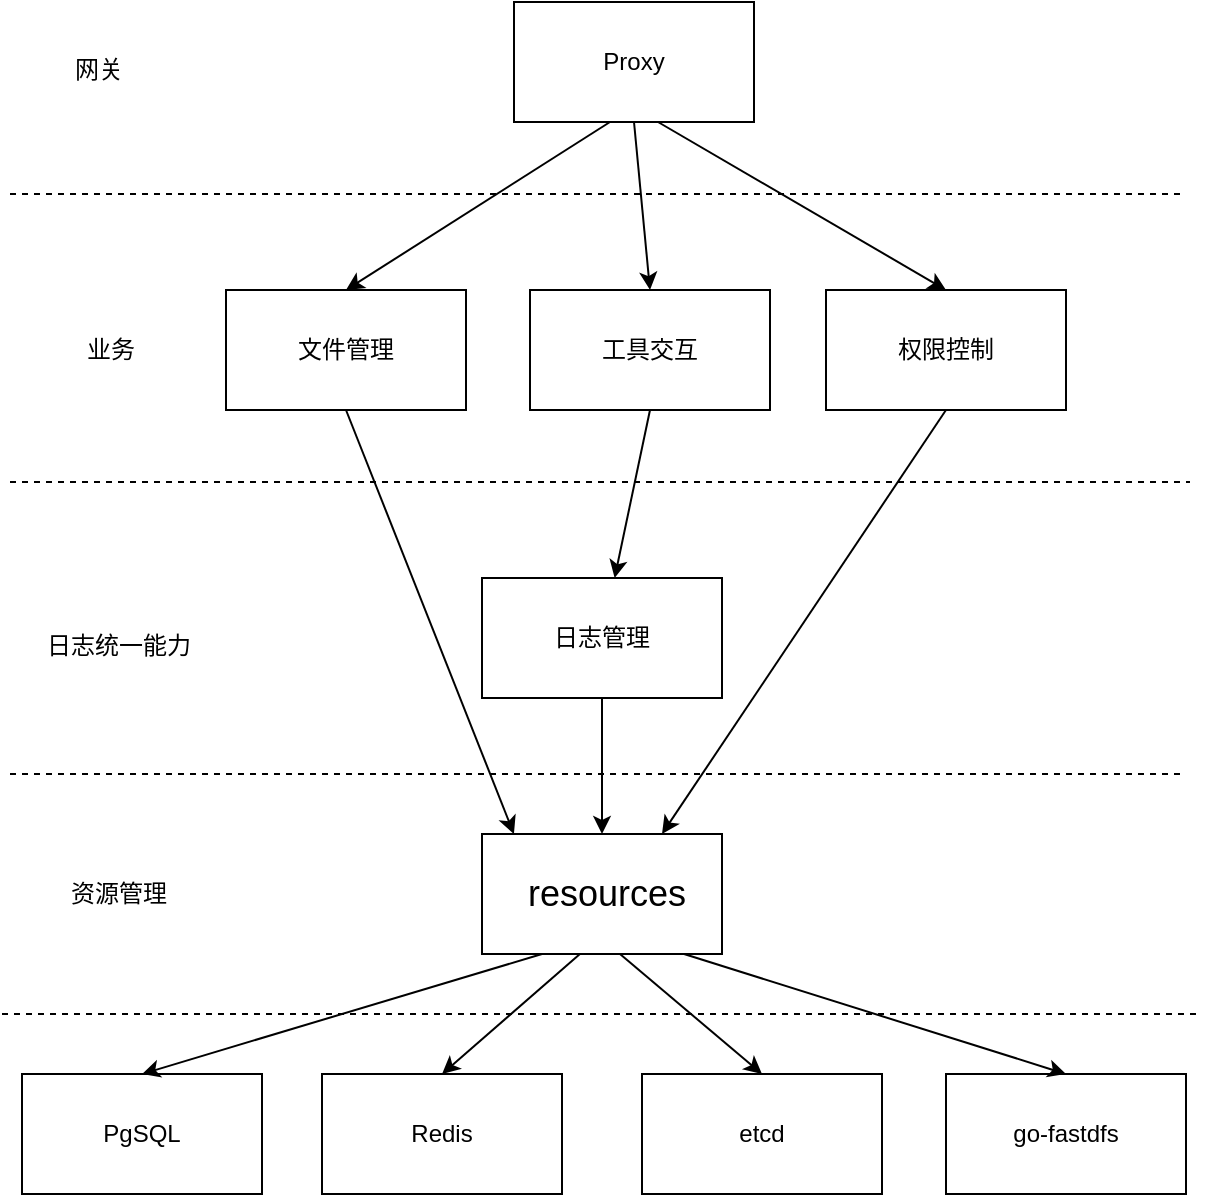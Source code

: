 <mxfile version="15.8.3" type="github">
  <diagram id="qrn7LukMrWfTkTVZdIuu" name="第 1 页">
    <mxGraphModel dx="1166" dy="626" grid="1" gridSize="12" guides="1" tooltips="1" connect="1" arrows="1" fold="1" page="1" pageScale="1" pageWidth="1169" pageHeight="827" math="0" shadow="0">
      <root>
        <mxCell id="0" />
        <mxCell id="1" parent="0" />
        <mxCell id="TG3p8TgN5c7mcJ-ZwnO4-1" value="PgSQL" style="rounded=0;whiteSpace=wrap;html=1;" vertex="1" parent="1">
          <mxGeometry x="270" y="584" width="120" height="60" as="geometry" />
        </mxCell>
        <mxCell id="TG3p8TgN5c7mcJ-ZwnO4-2" value="Redis" style="rounded=0;whiteSpace=wrap;html=1;" vertex="1" parent="1">
          <mxGeometry x="420" y="584" width="120" height="60" as="geometry" />
        </mxCell>
        <mxCell id="TG3p8TgN5c7mcJ-ZwnO4-3" value="etcd" style="rounded=0;whiteSpace=wrap;html=1;" vertex="1" parent="1">
          <mxGeometry x="580" y="584" width="120" height="60" as="geometry" />
        </mxCell>
        <mxCell id="TG3p8TgN5c7mcJ-ZwnO4-4" value="&lt;span&gt;&lt;font style=&quot;font-size: 18px&quot;&gt;&amp;nbsp;resources&lt;/font&gt;&lt;/span&gt;" style="rounded=0;whiteSpace=wrap;html=1;" vertex="1" parent="1">
          <mxGeometry x="500" y="464" width="120" height="60" as="geometry" />
        </mxCell>
        <mxCell id="TG3p8TgN5c7mcJ-ZwnO4-5" value="" style="endArrow=none;dashed=1;html=1;rounded=0;fontSize=18;" edge="1" parent="1">
          <mxGeometry width="50" height="50" relative="1" as="geometry">
            <mxPoint x="260" y="554" as="sourcePoint" />
            <mxPoint x="860" y="554" as="targetPoint" />
          </mxGeometry>
        </mxCell>
        <mxCell id="TG3p8TgN5c7mcJ-ZwnO4-6" value="" style="endArrow=none;dashed=1;html=1;rounded=0;fontSize=18;" edge="1" parent="1">
          <mxGeometry width="50" height="50" relative="1" as="geometry">
            <mxPoint x="264" y="288" as="sourcePoint" />
            <mxPoint x="854" y="288" as="targetPoint" />
          </mxGeometry>
        </mxCell>
        <mxCell id="TG3p8TgN5c7mcJ-ZwnO4-9" value="go-fastdfs" style="rounded=0;whiteSpace=wrap;html=1;fontSize=12;fillColor=none;align=center;" vertex="1" parent="1">
          <mxGeometry x="732" y="584" width="120" height="60" as="geometry" />
        </mxCell>
        <mxCell id="TG3p8TgN5c7mcJ-ZwnO4-12" value="文件管理" style="rounded=0;whiteSpace=wrap;html=1;fontSize=12;fillColor=none;align=center;" vertex="1" parent="1">
          <mxGeometry x="372" y="192" width="120" height="60" as="geometry" />
        </mxCell>
        <mxCell id="TG3p8TgN5c7mcJ-ZwnO4-13" value="业务" style="text;html=1;align=center;verticalAlign=middle;resizable=0;points=[];autosize=1;strokeColor=none;fillColor=none;fontSize=12;" vertex="1" parent="1">
          <mxGeometry x="290" y="210" width="48" height="24" as="geometry" />
        </mxCell>
        <mxCell id="TG3p8TgN5c7mcJ-ZwnO4-14" value="资源管理" style="text;html=1;align=center;verticalAlign=middle;resizable=0;points=[];autosize=1;strokeColor=none;fillColor=none;fontSize=12;" vertex="1" parent="1">
          <mxGeometry x="282" y="482" width="72" height="24" as="geometry" />
        </mxCell>
        <mxCell id="TG3p8TgN5c7mcJ-ZwnO4-15" value="工具交互" style="rounded=0;whiteSpace=wrap;html=1;fontSize=12;fillColor=none;align=center;" vertex="1" parent="1">
          <mxGeometry x="524" y="192" width="120" height="60" as="geometry" />
        </mxCell>
        <mxCell id="TG3p8TgN5c7mcJ-ZwnO4-16" value="权限控制" style="rounded=0;whiteSpace=wrap;html=1;fontSize=12;fillColor=none;align=center;" vertex="1" parent="1">
          <mxGeometry x="672" y="192" width="120" height="60" as="geometry" />
        </mxCell>
        <mxCell id="TG3p8TgN5c7mcJ-ZwnO4-19" value="" style="edgeStyle=orthogonalEdgeStyle;rounded=0;orthogonalLoop=1;jettySize=auto;html=1;fontSize=12;" edge="1" parent="1" source="TG3p8TgN5c7mcJ-ZwnO4-17" target="TG3p8TgN5c7mcJ-ZwnO4-4">
          <mxGeometry relative="1" as="geometry" />
        </mxCell>
        <mxCell id="TG3p8TgN5c7mcJ-ZwnO4-17" value="日志管理" style="rounded=0;whiteSpace=wrap;html=1;fontSize=12;fillColor=none;align=center;" vertex="1" parent="1">
          <mxGeometry x="500" y="336" width="120" height="60" as="geometry" />
        </mxCell>
        <mxCell id="TG3p8TgN5c7mcJ-ZwnO4-18" value="" style="endArrow=none;dashed=1;html=1;rounded=0;fontSize=12;" edge="1" parent="1">
          <mxGeometry width="50" height="50" relative="1" as="geometry">
            <mxPoint x="264" y="434" as="sourcePoint" />
            <mxPoint x="852" y="434" as="targetPoint" />
          </mxGeometry>
        </mxCell>
        <mxCell id="TG3p8TgN5c7mcJ-ZwnO4-20" value="" style="endArrow=classic;html=1;rounded=0;fontSize=12;entryX=0.5;entryY=0;entryDx=0;entryDy=0;exitX=0.25;exitY=1;exitDx=0;exitDy=0;" edge="1" parent="1" source="TG3p8TgN5c7mcJ-ZwnO4-4" target="TG3p8TgN5c7mcJ-ZwnO4-1">
          <mxGeometry width="50" height="50" relative="1" as="geometry">
            <mxPoint x="396" y="542" as="sourcePoint" />
            <mxPoint x="446" y="492" as="targetPoint" />
          </mxGeometry>
        </mxCell>
        <mxCell id="TG3p8TgN5c7mcJ-ZwnO4-21" value="" style="endArrow=classic;html=1;rounded=0;fontSize=12;entryX=0.5;entryY=0;entryDx=0;entryDy=0;exitX=0.408;exitY=1;exitDx=0;exitDy=0;exitPerimeter=0;" edge="1" parent="1" source="TG3p8TgN5c7mcJ-ZwnO4-4" target="TG3p8TgN5c7mcJ-ZwnO4-2">
          <mxGeometry width="50" height="50" relative="1" as="geometry">
            <mxPoint x="540" y="528" as="sourcePoint" />
            <mxPoint x="182" y="492" as="targetPoint" />
          </mxGeometry>
        </mxCell>
        <mxCell id="TG3p8TgN5c7mcJ-ZwnO4-22" value="" style="endArrow=classic;html=1;rounded=0;fontSize=12;exitX=0.575;exitY=1;exitDx=0;exitDy=0;exitPerimeter=0;entryX=0.5;entryY=0;entryDx=0;entryDy=0;" edge="1" parent="1" source="TG3p8TgN5c7mcJ-ZwnO4-4" target="TG3p8TgN5c7mcJ-ZwnO4-3">
          <mxGeometry width="50" height="50" relative="1" as="geometry">
            <mxPoint x="120" y="590" as="sourcePoint" />
            <mxPoint x="170" y="540" as="targetPoint" />
          </mxGeometry>
        </mxCell>
        <mxCell id="TG3p8TgN5c7mcJ-ZwnO4-23" value="" style="endArrow=classic;html=1;rounded=0;fontSize=12;entryX=0.5;entryY=0;entryDx=0;entryDy=0;exitX=0.842;exitY=1;exitDx=0;exitDy=0;exitPerimeter=0;" edge="1" parent="1" source="TG3p8TgN5c7mcJ-ZwnO4-4" target="TG3p8TgN5c7mcJ-ZwnO4-9">
          <mxGeometry width="50" height="50" relative="1" as="geometry">
            <mxPoint x="648" y="530" as="sourcePoint" />
            <mxPoint x="698" y="480" as="targetPoint" />
          </mxGeometry>
        </mxCell>
        <mxCell id="TG3p8TgN5c7mcJ-ZwnO4-25" value="" style="endArrow=classic;html=1;rounded=0;fontSize=12;exitX=0.5;exitY=1;exitDx=0;exitDy=0;" edge="1" parent="1" source="TG3p8TgN5c7mcJ-ZwnO4-15" target="TG3p8TgN5c7mcJ-ZwnO4-17">
          <mxGeometry width="50" height="50" relative="1" as="geometry">
            <mxPoint x="684" y="386" as="sourcePoint" />
            <mxPoint x="734" y="336" as="targetPoint" />
          </mxGeometry>
        </mxCell>
        <mxCell id="TG3p8TgN5c7mcJ-ZwnO4-26" value="" style="endArrow=classic;html=1;rounded=0;fontSize=12;entryX=0.75;entryY=0;entryDx=0;entryDy=0;exitX=0.5;exitY=1;exitDx=0;exitDy=0;" edge="1" parent="1" source="TG3p8TgN5c7mcJ-ZwnO4-16" target="TG3p8TgN5c7mcJ-ZwnO4-4">
          <mxGeometry width="50" height="50" relative="1" as="geometry">
            <mxPoint x="720" y="302" as="sourcePoint" />
            <mxPoint x="770" y="252" as="targetPoint" />
          </mxGeometry>
        </mxCell>
        <mxCell id="TG3p8TgN5c7mcJ-ZwnO4-27" value="" style="endArrow=classic;html=1;rounded=0;fontSize=12;entryX=0.133;entryY=0;entryDx=0;entryDy=0;exitX=0.5;exitY=1;exitDx=0;exitDy=0;entryPerimeter=0;" edge="1" parent="1" source="TG3p8TgN5c7mcJ-ZwnO4-12" target="TG3p8TgN5c7mcJ-ZwnO4-4">
          <mxGeometry width="50" height="50" relative="1" as="geometry">
            <mxPoint x="312" y="350" as="sourcePoint" />
            <mxPoint x="362" y="300" as="targetPoint" />
          </mxGeometry>
        </mxCell>
        <mxCell id="TG3p8TgN5c7mcJ-ZwnO4-29" value="" style="endArrow=none;dashed=1;html=1;rounded=0;fontSize=12;" edge="1" parent="1">
          <mxGeometry width="50" height="50" relative="1" as="geometry">
            <mxPoint x="264" y="144" as="sourcePoint" />
            <mxPoint x="852" y="144" as="targetPoint" />
          </mxGeometry>
        </mxCell>
        <mxCell id="TG3p8TgN5c7mcJ-ZwnO4-30" value="Proxy" style="rounded=0;whiteSpace=wrap;html=1;fontSize=12;fillColor=none;align=center;" vertex="1" parent="1">
          <mxGeometry x="516" y="48" width="120" height="60" as="geometry" />
        </mxCell>
        <mxCell id="TG3p8TgN5c7mcJ-ZwnO4-31" value="网关" style="text;html=1;align=center;verticalAlign=middle;resizable=0;points=[];autosize=1;strokeColor=none;fillColor=none;fontSize=12;" vertex="1" parent="1">
          <mxGeometry x="284" y="70" width="48" height="24" as="geometry" />
        </mxCell>
        <mxCell id="TG3p8TgN5c7mcJ-ZwnO4-32" value="" style="endArrow=classic;html=1;rounded=0;fontSize=12;entryX=0.5;entryY=0;entryDx=0;entryDy=0;" edge="1" parent="1" target="TG3p8TgN5c7mcJ-ZwnO4-12">
          <mxGeometry width="50" height="50" relative="1" as="geometry">
            <mxPoint x="564" y="108" as="sourcePoint" />
            <mxPoint x="446" y="96" as="targetPoint" />
          </mxGeometry>
        </mxCell>
        <mxCell id="TG3p8TgN5c7mcJ-ZwnO4-33" value="" style="endArrow=classic;html=1;rounded=0;fontSize=12;entryX=0.5;entryY=0;entryDx=0;entryDy=0;exitX=0.5;exitY=1;exitDx=0;exitDy=0;" edge="1" parent="1" source="TG3p8TgN5c7mcJ-ZwnO4-30" target="TG3p8TgN5c7mcJ-ZwnO4-15">
          <mxGeometry width="50" height="50" relative="1" as="geometry">
            <mxPoint x="660" y="134" as="sourcePoint" />
            <mxPoint x="710" y="84" as="targetPoint" />
          </mxGeometry>
        </mxCell>
        <mxCell id="TG3p8TgN5c7mcJ-ZwnO4-34" value="" style="endArrow=classic;html=1;rounded=0;fontSize=12;entryX=0.5;entryY=0;entryDx=0;entryDy=0;" edge="1" parent="1" target="TG3p8TgN5c7mcJ-ZwnO4-16">
          <mxGeometry width="50" height="50" relative="1" as="geometry">
            <mxPoint x="588" y="108" as="sourcePoint" />
            <mxPoint x="722" y="72" as="targetPoint" />
          </mxGeometry>
        </mxCell>
        <mxCell id="TG3p8TgN5c7mcJ-ZwnO4-35" value="日志统一能力" style="text;html=1;align=center;verticalAlign=middle;resizable=0;points=[];autosize=1;strokeColor=none;fillColor=none;fontSize=12;" vertex="1" parent="1">
          <mxGeometry x="270" y="358" width="96" height="24" as="geometry" />
        </mxCell>
      </root>
    </mxGraphModel>
  </diagram>
</mxfile>

